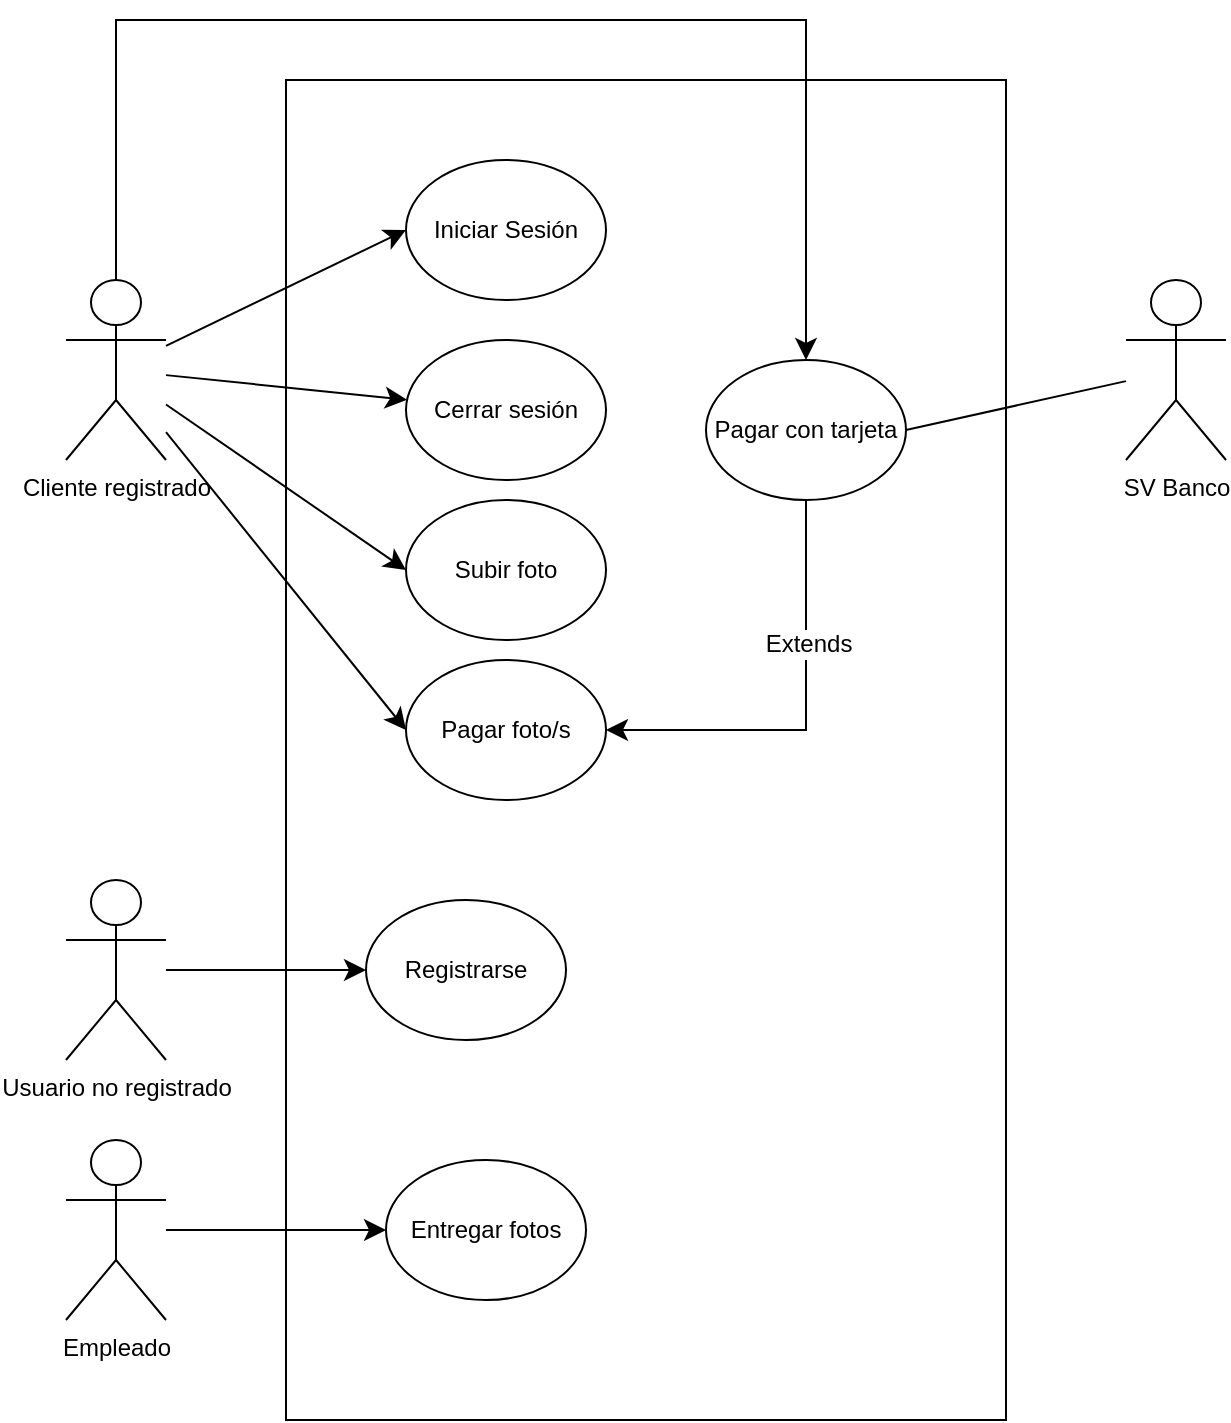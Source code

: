 <mxfile version="24.7.17">
  <diagram name="Página-1" id="-xpvDuItXeFM2G7hIBnh">
    <mxGraphModel dx="1674" dy="794" grid="1" gridSize="10" guides="1" tooltips="1" connect="1" arrows="1" fold="1" page="1" pageScale="1" pageWidth="827" pageHeight="1169" math="0" shadow="0">
      <root>
        <mxCell id="0" />
        <mxCell id="1" parent="0" />
        <mxCell id="tnXAGNaZIEvIUxXJMMQ8-6" value="" style="rounded=0;whiteSpace=wrap;html=1;" parent="1" vertex="1">
          <mxGeometry x="190" y="50" width="360" height="670" as="geometry" />
        </mxCell>
        <mxCell id="JgKCfgGVDpUSYdbd4Wbs-4" value="" style="edgeStyle=none;curved=1;rounded=0;orthogonalLoop=1;jettySize=auto;html=1;fontSize=12;startSize=8;endSize=8;" edge="1" parent="1" source="JgKCfgGVDpUSYdbd4Wbs-1" target="JgKCfgGVDpUSYdbd4Wbs-3">
          <mxGeometry relative="1" as="geometry" />
        </mxCell>
        <mxCell id="JgKCfgGVDpUSYdbd4Wbs-1" value="Usuario no registrado" style="shape=umlActor;verticalLabelPosition=bottom;verticalAlign=top;html=1;outlineConnect=0;" vertex="1" parent="1">
          <mxGeometry x="80" y="450" width="50" height="90" as="geometry" />
        </mxCell>
        <mxCell id="JgKCfgGVDpUSYdbd4Wbs-11" value="" style="edgeStyle=none;curved=1;rounded=0;orthogonalLoop=1;jettySize=auto;html=1;fontSize=12;startSize=8;endSize=8;entryX=0;entryY=0.5;entryDx=0;entryDy=0;" edge="1" parent="1" source="JgKCfgGVDpUSYdbd4Wbs-2" target="JgKCfgGVDpUSYdbd4Wbs-16">
          <mxGeometry relative="1" as="geometry" />
        </mxCell>
        <mxCell id="JgKCfgGVDpUSYdbd4Wbs-12" value="" style="edgeStyle=none;curved=1;rounded=0;orthogonalLoop=1;jettySize=auto;html=1;fontSize=12;startSize=8;endSize=8;entryX=0;entryY=0.5;entryDx=0;entryDy=0;" edge="1" parent="1" source="JgKCfgGVDpUSYdbd4Wbs-2" target="JgKCfgGVDpUSYdbd4Wbs-5">
          <mxGeometry relative="1" as="geometry" />
        </mxCell>
        <mxCell id="JgKCfgGVDpUSYdbd4Wbs-17" value="" style="edgeStyle=none;curved=1;rounded=0;orthogonalLoop=1;jettySize=auto;html=1;fontSize=12;startSize=8;endSize=8;entryX=0;entryY=0.5;entryDx=0;entryDy=0;" edge="1" parent="1" source="JgKCfgGVDpUSYdbd4Wbs-2" target="JgKCfgGVDpUSYdbd4Wbs-18">
          <mxGeometry relative="1" as="geometry" />
        </mxCell>
        <mxCell id="JgKCfgGVDpUSYdbd4Wbs-19" value="" style="edgeStyle=none;curved=1;rounded=0;orthogonalLoop=1;jettySize=auto;html=1;fontSize=12;startSize=8;endSize=8;" edge="1" parent="1" source="JgKCfgGVDpUSYdbd4Wbs-2" target="JgKCfgGVDpUSYdbd4Wbs-6">
          <mxGeometry relative="1" as="geometry" />
        </mxCell>
        <mxCell id="JgKCfgGVDpUSYdbd4Wbs-2" value="Cliente registrado" style="shape=umlActor;verticalLabelPosition=bottom;verticalAlign=top;html=1;outlineConnect=0;" vertex="1" parent="1">
          <mxGeometry x="80" y="150" width="50" height="90" as="geometry" />
        </mxCell>
        <mxCell id="JgKCfgGVDpUSYdbd4Wbs-3" value="Registrarse" style="ellipse;whiteSpace=wrap;html=1;" vertex="1" parent="1">
          <mxGeometry x="230" y="460" width="100" height="70" as="geometry" />
        </mxCell>
        <mxCell id="JgKCfgGVDpUSYdbd4Wbs-5" value="Iniciar Sesión" style="ellipse;whiteSpace=wrap;html=1;" vertex="1" parent="1">
          <mxGeometry x="250" y="90" width="100" height="70" as="geometry" />
        </mxCell>
        <mxCell id="JgKCfgGVDpUSYdbd4Wbs-6" value="Cerrar sesión" style="ellipse;whiteSpace=wrap;html=1;" vertex="1" parent="1">
          <mxGeometry x="250" y="180" width="100" height="70" as="geometry" />
        </mxCell>
        <mxCell id="JgKCfgGVDpUSYdbd4Wbs-7" value="SV Banco" style="shape=umlActor;verticalLabelPosition=bottom;verticalAlign=top;html=1;outlineConnect=0;" vertex="1" parent="1">
          <mxGeometry x="610" y="150" width="50" height="90" as="geometry" />
        </mxCell>
        <mxCell id="JgKCfgGVDpUSYdbd4Wbs-10" value="" style="edgeStyle=none;curved=1;rounded=0;orthogonalLoop=1;jettySize=auto;html=1;fontSize=12;startSize=8;endSize=8;" edge="1" parent="1" source="JgKCfgGVDpUSYdbd4Wbs-8" target="JgKCfgGVDpUSYdbd4Wbs-9">
          <mxGeometry relative="1" as="geometry" />
        </mxCell>
        <mxCell id="JgKCfgGVDpUSYdbd4Wbs-8" value="Empleado" style="shape=umlActor;verticalLabelPosition=bottom;verticalAlign=top;html=1;outlineConnect=0;" vertex="1" parent="1">
          <mxGeometry x="80" y="580" width="50" height="90" as="geometry" />
        </mxCell>
        <mxCell id="JgKCfgGVDpUSYdbd4Wbs-9" value="Entregar fotos" style="ellipse;whiteSpace=wrap;html=1;" vertex="1" parent="1">
          <mxGeometry x="240" y="590" width="100" height="70" as="geometry" />
        </mxCell>
        <mxCell id="JgKCfgGVDpUSYdbd4Wbs-13" value="Pagar con tarjeta" style="ellipse;whiteSpace=wrap;html=1;" vertex="1" parent="1">
          <mxGeometry x="400" y="190" width="100" height="70" as="geometry" />
        </mxCell>
        <mxCell id="JgKCfgGVDpUSYdbd4Wbs-14" value="" style="edgeStyle=elbowEdgeStyle;elbow=vertical;endArrow=classic;html=1;curved=0;rounded=0;endSize=8;startSize=8;fontSize=12;exitX=0.5;exitY=0;exitDx=0;exitDy=0;exitPerimeter=0;entryX=0.5;entryY=0;entryDx=0;entryDy=0;" edge="1" parent="1" source="JgKCfgGVDpUSYdbd4Wbs-2" target="JgKCfgGVDpUSYdbd4Wbs-13">
          <mxGeometry width="50" height="50" relative="1" as="geometry">
            <mxPoint x="490" y="400" as="sourcePoint" />
            <mxPoint x="540" y="350" as="targetPoint" />
            <Array as="points">
              <mxPoint x="290" y="20" />
            </Array>
          </mxGeometry>
        </mxCell>
        <mxCell id="JgKCfgGVDpUSYdbd4Wbs-16" value="Subir foto" style="ellipse;whiteSpace=wrap;html=1;" vertex="1" parent="1">
          <mxGeometry x="250" y="260" width="100" height="70" as="geometry" />
        </mxCell>
        <mxCell id="JgKCfgGVDpUSYdbd4Wbs-18" value="Pagar foto/s" style="ellipse;whiteSpace=wrap;html=1;" vertex="1" parent="1">
          <mxGeometry x="250" y="340" width="100" height="70" as="geometry" />
        </mxCell>
        <mxCell id="JgKCfgGVDpUSYdbd4Wbs-20" value="" style="endArrow=none;html=1;rounded=0;fontSize=12;startSize=8;endSize=8;curved=1;exitX=1;exitY=0.5;exitDx=0;exitDy=0;" edge="1" parent="1" source="JgKCfgGVDpUSYdbd4Wbs-13" target="JgKCfgGVDpUSYdbd4Wbs-7">
          <mxGeometry width="50" height="50" relative="1" as="geometry">
            <mxPoint x="490" y="400" as="sourcePoint" />
            <mxPoint x="540" y="350" as="targetPoint" />
          </mxGeometry>
        </mxCell>
        <mxCell id="JgKCfgGVDpUSYdbd4Wbs-24" value="" style="edgeStyle=segmentEdgeStyle;endArrow=classic;html=1;curved=0;rounded=0;endSize=8;startSize=8;fontSize=12;exitX=0.5;exitY=1;exitDx=0;exitDy=0;entryX=1;entryY=0.5;entryDx=0;entryDy=0;" edge="1" parent="1" source="JgKCfgGVDpUSYdbd4Wbs-13" target="JgKCfgGVDpUSYdbd4Wbs-18">
          <mxGeometry width="50" height="50" relative="1" as="geometry">
            <mxPoint x="490" y="400" as="sourcePoint" />
            <mxPoint x="540" y="350" as="targetPoint" />
            <Array as="points">
              <mxPoint x="450" y="375" />
            </Array>
          </mxGeometry>
        </mxCell>
        <mxCell id="JgKCfgGVDpUSYdbd4Wbs-25" value="Extends" style="edgeLabel;html=1;align=center;verticalAlign=middle;resizable=0;points=[];fontSize=12;" vertex="1" connectable="0" parent="JgKCfgGVDpUSYdbd4Wbs-24">
          <mxGeometry x="-0.33" y="1" relative="1" as="geometry">
            <mxPoint as="offset" />
          </mxGeometry>
        </mxCell>
      </root>
    </mxGraphModel>
  </diagram>
</mxfile>
